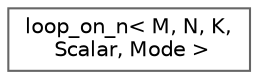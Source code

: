 digraph "类继承关系图"
{
 // LATEX_PDF_SIZE
  bgcolor="transparent";
  edge [fontname=Helvetica,fontsize=10,labelfontname=Helvetica,labelfontsize=10];
  node [fontname=Helvetica,fontsize=10,shape=box,height=0.2,width=0.4];
  rankdir="LR";
  Node0 [id="Node000000",label="loop_on_n\< M, N, K,\l Scalar, Mode \>",height=0.2,width=0.4,color="grey40", fillcolor="white", style="filled",URL="$structloop__on__n.html",tooltip=" "];
}
